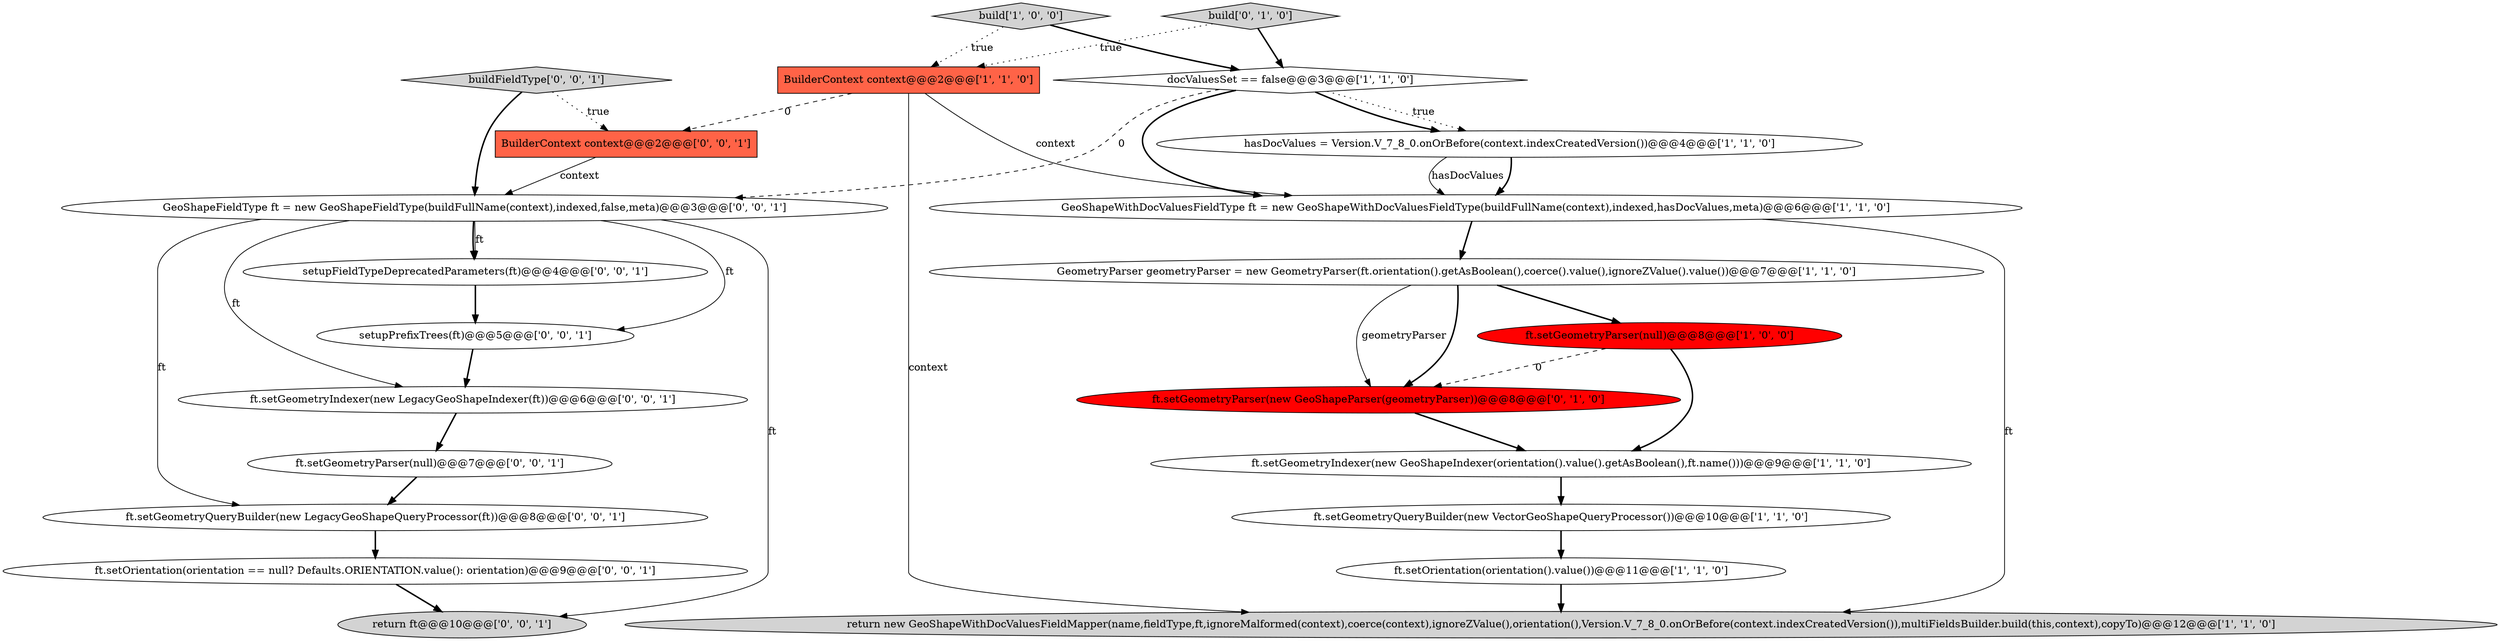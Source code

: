 digraph {
6 [style = filled, label = "build['1', '0', '0']", fillcolor = lightgray, shape = diamond image = "AAA0AAABBB1BBB"];
1 [style = filled, label = "ft.setGeometryIndexer(new GeoShapeIndexer(orientation().value().getAsBoolean(),ft.name()))@@@9@@@['1', '1', '0']", fillcolor = white, shape = ellipse image = "AAA0AAABBB1BBB"];
16 [style = filled, label = "setupPrefixTrees(ft)@@@5@@@['0', '0', '1']", fillcolor = white, shape = ellipse image = "AAA0AAABBB3BBB"];
19 [style = filled, label = "GeoShapeFieldType ft = new GeoShapeFieldType(buildFullName(context),indexed,false,meta)@@@3@@@['0', '0', '1']", fillcolor = white, shape = ellipse image = "AAA0AAABBB3BBB"];
0 [style = filled, label = "hasDocValues = Version.V_7_8_0.onOrBefore(context.indexCreatedVersion())@@@4@@@['1', '1', '0']", fillcolor = white, shape = ellipse image = "AAA0AAABBB1BBB"];
8 [style = filled, label = "GeometryParser geometryParser = new GeometryParser(ft.orientation().getAsBoolean(),coerce().value(),ignoreZValue().value())@@@7@@@['1', '1', '0']", fillcolor = white, shape = ellipse image = "AAA0AAABBB1BBB"];
11 [style = filled, label = "build['0', '1', '0']", fillcolor = lightgray, shape = diamond image = "AAA0AAABBB2BBB"];
13 [style = filled, label = "setupFieldTypeDeprecatedParameters(ft)@@@4@@@['0', '0', '1']", fillcolor = white, shape = ellipse image = "AAA0AAABBB3BBB"];
18 [style = filled, label = "BuilderContext context@@@2@@@['0', '0', '1']", fillcolor = tomato, shape = box image = "AAA0AAABBB3BBB"];
12 [style = filled, label = "ft.setGeometryParser(new GeoShapeParser(geometryParser))@@@8@@@['0', '1', '0']", fillcolor = red, shape = ellipse image = "AAA1AAABBB2BBB"];
14 [style = filled, label = "ft.setGeometryIndexer(new LegacyGeoShapeIndexer(ft))@@@6@@@['0', '0', '1']", fillcolor = white, shape = ellipse image = "AAA0AAABBB3BBB"];
3 [style = filled, label = "ft.setGeometryParser(null)@@@8@@@['1', '0', '0']", fillcolor = red, shape = ellipse image = "AAA1AAABBB1BBB"];
2 [style = filled, label = "ft.setGeometryQueryBuilder(new VectorGeoShapeQueryProcessor())@@@10@@@['1', '1', '0']", fillcolor = white, shape = ellipse image = "AAA0AAABBB1BBB"];
7 [style = filled, label = "GeoShapeWithDocValuesFieldType ft = new GeoShapeWithDocValuesFieldType(buildFullName(context),indexed,hasDocValues,meta)@@@6@@@['1', '1', '0']", fillcolor = white, shape = ellipse image = "AAA0AAABBB1BBB"];
17 [style = filled, label = "ft.setGeometryQueryBuilder(new LegacyGeoShapeQueryProcessor(ft))@@@8@@@['0', '0', '1']", fillcolor = white, shape = ellipse image = "AAA0AAABBB3BBB"];
9 [style = filled, label = "BuilderContext context@@@2@@@['1', '1', '0']", fillcolor = tomato, shape = box image = "AAA0AAABBB1BBB"];
21 [style = filled, label = "ft.setOrientation(orientation == null? Defaults.ORIENTATION.value(): orientation)@@@9@@@['0', '0', '1']", fillcolor = white, shape = ellipse image = "AAA0AAABBB3BBB"];
4 [style = filled, label = "ft.setOrientation(orientation().value())@@@11@@@['1', '1', '0']", fillcolor = white, shape = ellipse image = "AAA0AAABBB1BBB"];
10 [style = filled, label = "return new GeoShapeWithDocValuesFieldMapper(name,fieldType,ft,ignoreMalformed(context),coerce(context),ignoreZValue(),orientation(),Version.V_7_8_0.onOrBefore(context.indexCreatedVersion()),multiFieldsBuilder.build(this,context),copyTo)@@@12@@@['1', '1', '0']", fillcolor = lightgray, shape = ellipse image = "AAA0AAABBB1BBB"];
20 [style = filled, label = "buildFieldType['0', '0', '1']", fillcolor = lightgray, shape = diamond image = "AAA0AAABBB3BBB"];
5 [style = filled, label = "docValuesSet == false@@@3@@@['1', '1', '0']", fillcolor = white, shape = diamond image = "AAA0AAABBB1BBB"];
15 [style = filled, label = "ft.setGeometryParser(null)@@@7@@@['0', '0', '1']", fillcolor = white, shape = ellipse image = "AAA0AAABBB3BBB"];
22 [style = filled, label = "return ft@@@10@@@['0', '0', '1']", fillcolor = lightgray, shape = ellipse image = "AAA0AAABBB3BBB"];
4->10 [style = bold, label=""];
3->1 [style = bold, label=""];
19->22 [style = solid, label="ft"];
9->18 [style = dashed, label="0"];
19->16 [style = solid, label="ft"];
8->3 [style = bold, label=""];
11->9 [style = dotted, label="true"];
7->10 [style = solid, label="ft"];
5->0 [style = dotted, label="true"];
9->10 [style = solid, label="context"];
7->8 [style = bold, label=""];
2->4 [style = bold, label=""];
12->1 [style = bold, label=""];
13->16 [style = bold, label=""];
0->7 [style = bold, label=""];
19->14 [style = solid, label="ft"];
6->5 [style = bold, label=""];
11->5 [style = bold, label=""];
15->17 [style = bold, label=""];
9->7 [style = solid, label="context"];
3->12 [style = dashed, label="0"];
19->13 [style = bold, label=""];
5->0 [style = bold, label=""];
0->7 [style = solid, label="hasDocValues"];
6->9 [style = dotted, label="true"];
19->17 [style = solid, label="ft"];
21->22 [style = bold, label=""];
20->18 [style = dotted, label="true"];
19->13 [style = solid, label="ft"];
5->7 [style = bold, label=""];
16->14 [style = bold, label=""];
14->15 [style = bold, label=""];
1->2 [style = bold, label=""];
18->19 [style = solid, label="context"];
8->12 [style = solid, label="geometryParser"];
20->19 [style = bold, label=""];
5->19 [style = dashed, label="0"];
17->21 [style = bold, label=""];
8->12 [style = bold, label=""];
}
